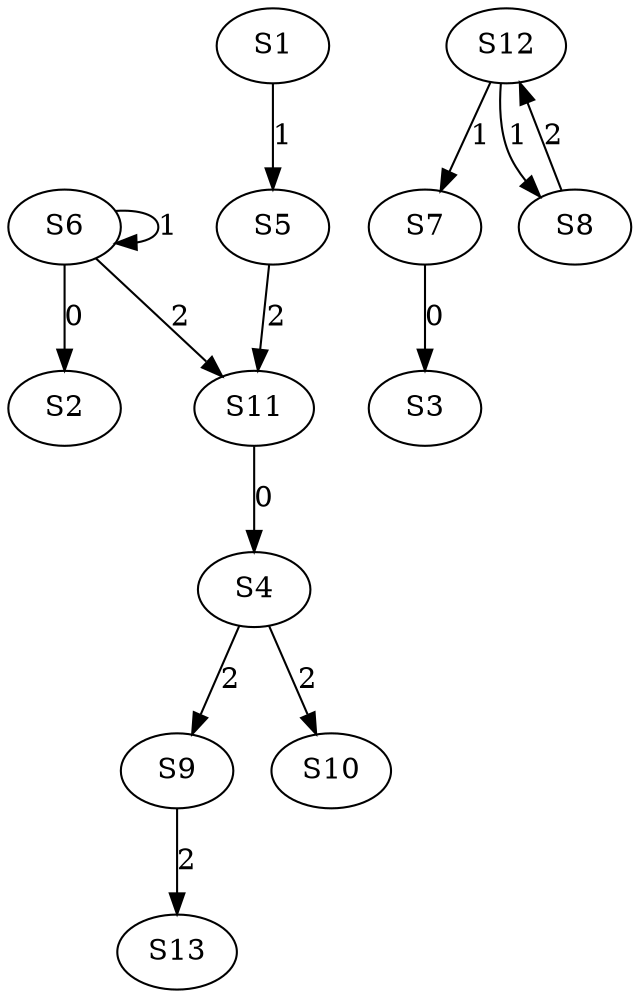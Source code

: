 strict digraph {
	S6 -> S2 [ label = 0 ];
	S7 -> S3 [ label = 0 ];
	S11 -> S4 [ label = 0 ];
	S1 -> S5 [ label = 1 ];
	S6 -> S6 [ label = 1 ];
	S12 -> S7 [ label = 1 ];
	S12 -> S8 [ label = 1 ];
	S4 -> S9 [ label = 2 ];
	S4 -> S10 [ label = 2 ];
	S5 -> S11 [ label = 2 ];
	S8 -> S12 [ label = 2 ];
	S9 -> S13 [ label = 2 ];
	S6 -> S11 [ label = 2 ];
}
